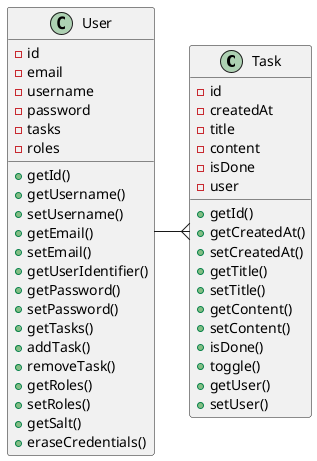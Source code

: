 @startuml
'https://plantuml.com/class-diagram

class Task {
   -id
   -createdAt
   -title
   -content
   -isDone
   -user
   +getId()
   +getCreatedAt()
   +setCreatedAt()
   +getTitle()
   +setTitle()
   +getContent()
   +setContent()
   +isDone()
   +toggle()
   +getUser()
   +setUser()
}

class User {
   -id
   -email
   -username
   -password
   -tasks
   -roles
   +getId()
   +getUsername()
   +setUsername()
   +getEmail()
   +setEmail()
   +getUserIdentifier()
   +getPassword()
   +setPassword()
   +getTasks()
   +addTask()
   +removeTask()
   +getRoles()
   +setRoles()
   +getSalt()
   +eraseCredentials()
}

User -{ Task

@enduml